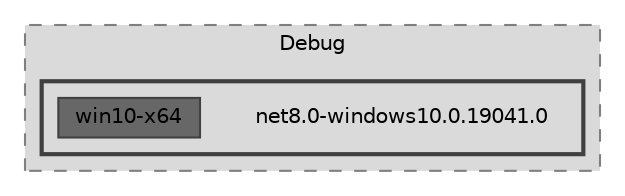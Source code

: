 digraph "obj/Debug/net8.0-windows10.0.19041.0"
{
 // LATEX_PDF_SIZE
  bgcolor="transparent";
  edge [fontname=Helvetica,fontsize=10,labelfontname=Helvetica,labelfontsize=10];
  node [fontname=Helvetica,fontsize=10,shape=box,height=0.2,width=0.4];
  compound=true
  subgraph clusterdir_a71c3b2ad23b9ff58220dd012d201987 {
    graph [ bgcolor="#dadada", pencolor="grey50", label="Debug", fontname=Helvetica,fontsize=10 style="filled,dashed", URL="dir_a71c3b2ad23b9ff58220dd012d201987.html",tooltip=""]
  subgraph clusterdir_a904dc5a61f55373adae1e03a946cc49 {
    graph [ bgcolor="#dadada", pencolor="grey25", label="", fontname=Helvetica,fontsize=10 style="filled,bold", URL="dir_a904dc5a61f55373adae1e03a946cc49.html",tooltip=""]
    dir_a904dc5a61f55373adae1e03a946cc49 [shape=plaintext, label="net8.0-windows10.0.19041.0"];
  dir_61e9ea9858613d1094159659305f00cf [label="win10-x64", fillcolor="#676767", color="grey25", style="filled", URL="dir_61e9ea9858613d1094159659305f00cf.html",tooltip=""];
  }
  }
}
